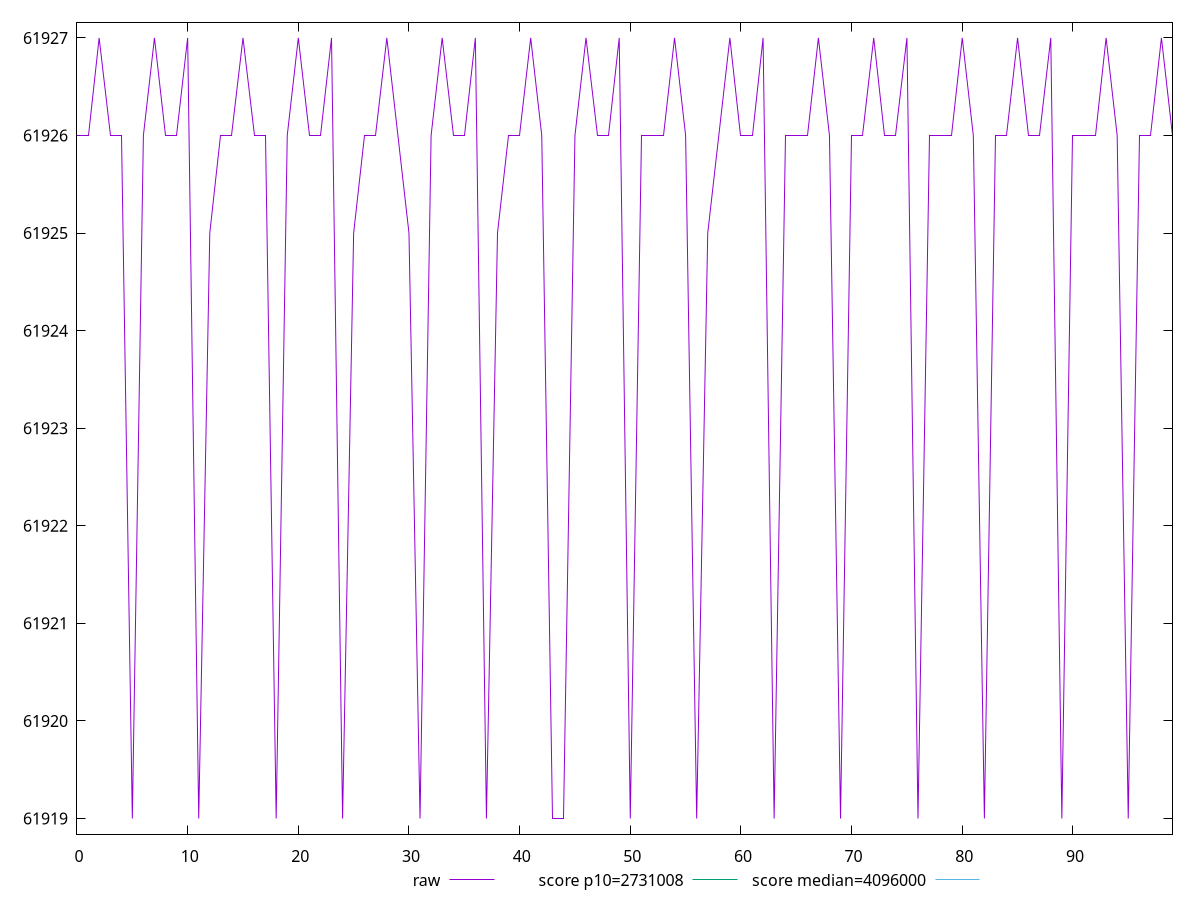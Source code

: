 reset

$raw <<EOF
0 61926
1 61926
2 61927
3 61926
4 61926
5 61919
6 61926
7 61927
8 61926
9 61926
10 61927
11 61919
12 61925
13 61926
14 61926
15 61927
16 61926
17 61926
18 61919
19 61926
20 61927
21 61926
22 61926
23 61927
24 61919
25 61925
26 61926
27 61926
28 61927
29 61926
30 61925
31 61919
32 61926
33 61927
34 61926
35 61926
36 61927
37 61919
38 61925
39 61926
40 61926
41 61927
42 61926
43 61919
44 61919
45 61926
46 61927
47 61926
48 61926
49 61927
50 61919
51 61926
52 61926
53 61926
54 61927
55 61926
56 61919
57 61925
58 61926
59 61927
60 61926
61 61926
62 61927
63 61919
64 61926
65 61926
66 61926
67 61927
68 61926
69 61919
70 61926
71 61926
72 61927
73 61926
74 61926
75 61927
76 61919
77 61926
78 61926
79 61926
80 61927
81 61926
82 61919
83 61926
84 61926
85 61927
86 61926
87 61926
88 61927
89 61919
90 61926
91 61926
92 61926
93 61927
94 61926
95 61919
96 61926
97 61926
98 61927
99 61926
EOF

set key outside below
set xrange [0:99]
set yrange [61918.84:61927.16]
set trange [61918.84:61927.16]
set terminal svg size 640, 500 enhanced background rgb 'white'
set output "reprap/total-byte-weight/samples/pages+cached+noexternal+nofonts+nosvg+noimg+nocss/raw/values.svg"

plot $raw title "raw" with line, \
     2731008 title "score p10=2731008", \
     4096000 title "score median=4096000"

reset
